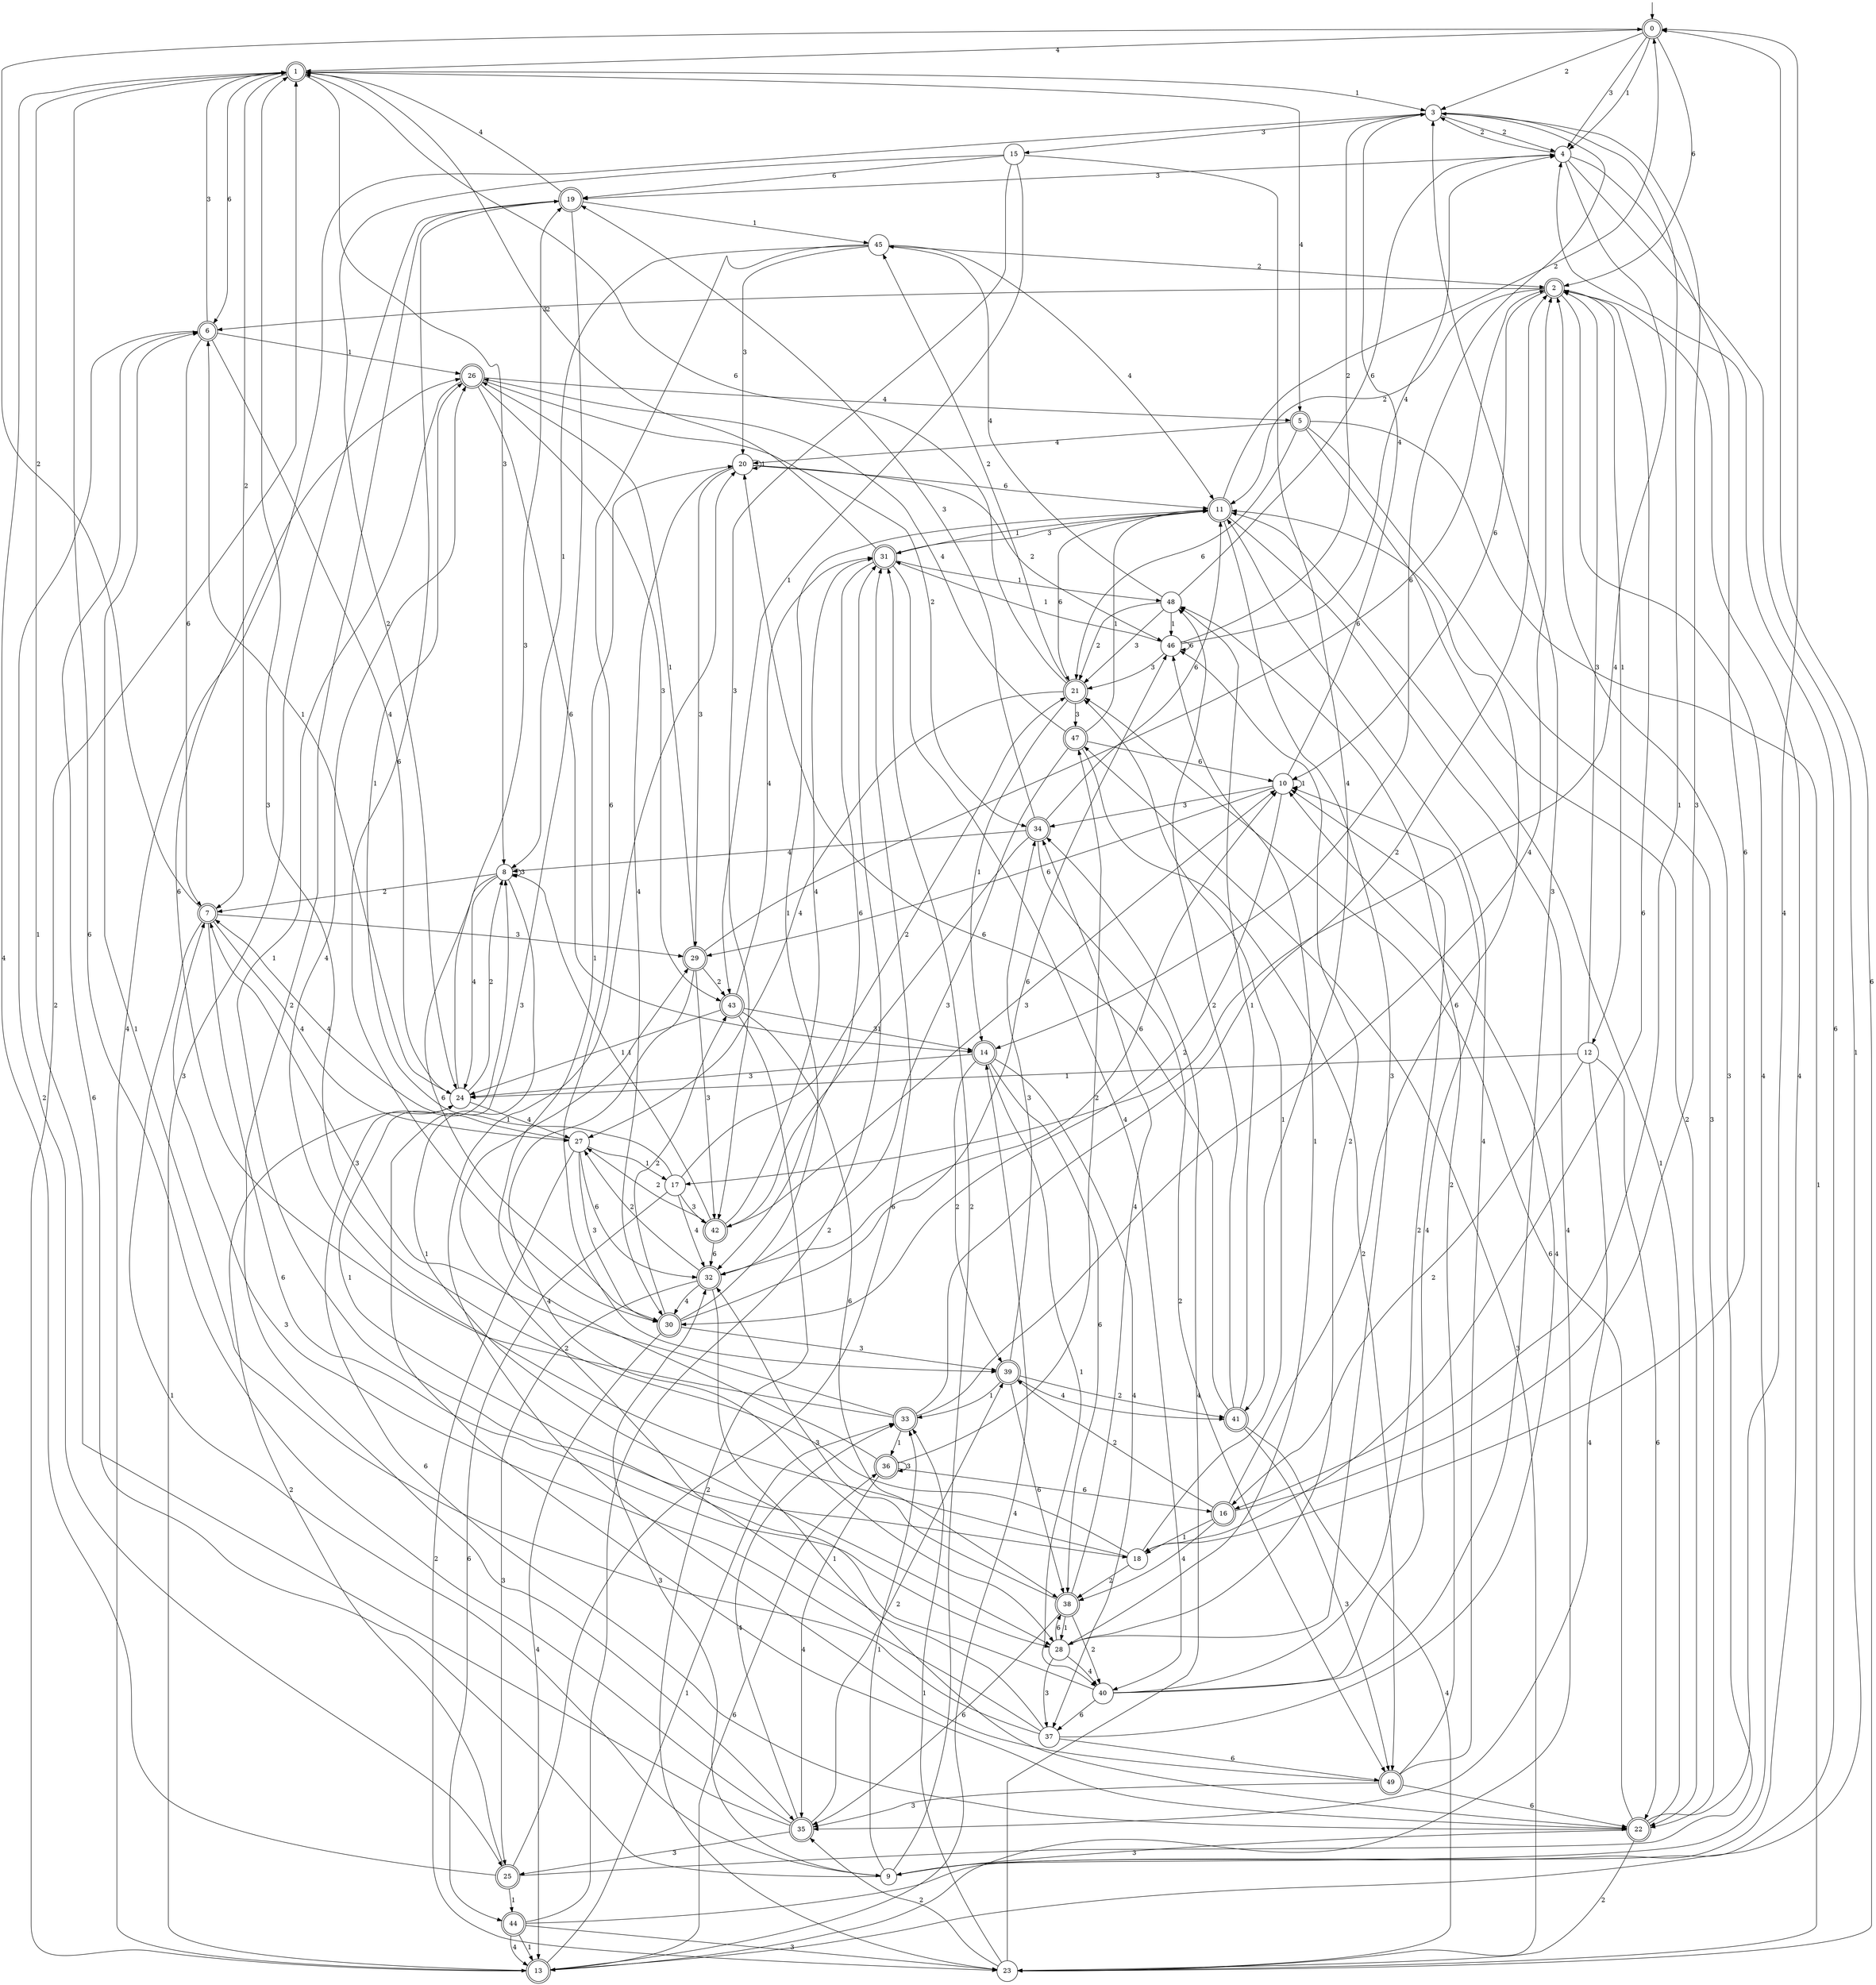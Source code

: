 digraph g {

	s0 [shape="doublecircle" label="0"];
	s1 [shape="doublecircle" label="1"];
	s2 [shape="doublecircle" label="2"];
	s3 [shape="circle" label="3"];
	s4 [shape="circle" label="4"];
	s5 [shape="doublecircle" label="5"];
	s6 [shape="doublecircle" label="6"];
	s7 [shape="doublecircle" label="7"];
	s8 [shape="circle" label="8"];
	s9 [shape="circle" label="9"];
	s10 [shape="circle" label="10"];
	s11 [shape="doublecircle" label="11"];
	s12 [shape="circle" label="12"];
	s13 [shape="doublecircle" label="13"];
	s14 [shape="doublecircle" label="14"];
	s15 [shape="circle" label="15"];
	s16 [shape="doublecircle" label="16"];
	s17 [shape="circle" label="17"];
	s18 [shape="circle" label="18"];
	s19 [shape="doublecircle" label="19"];
	s20 [shape="circle" label="20"];
	s21 [shape="doublecircle" label="21"];
	s22 [shape="doublecircle" label="22"];
	s23 [shape="circle" label="23"];
	s24 [shape="circle" label="24"];
	s25 [shape="doublecircle" label="25"];
	s26 [shape="doublecircle" label="26"];
	s27 [shape="circle" label="27"];
	s28 [shape="circle" label="28"];
	s29 [shape="doublecircle" label="29"];
	s30 [shape="doublecircle" label="30"];
	s31 [shape="doublecircle" label="31"];
	s32 [shape="doublecircle" label="32"];
	s33 [shape="doublecircle" label="33"];
	s34 [shape="doublecircle" label="34"];
	s35 [shape="doublecircle" label="35"];
	s36 [shape="doublecircle" label="36"];
	s37 [shape="circle" label="37"];
	s38 [shape="doublecircle" label="38"];
	s39 [shape="doublecircle" label="39"];
	s40 [shape="circle" label="40"];
	s41 [shape="doublecircle" label="41"];
	s42 [shape="doublecircle" label="42"];
	s43 [shape="doublecircle" label="43"];
	s44 [shape="doublecircle" label="44"];
	s45 [shape="circle" label="45"];
	s46 [shape="circle" label="46"];
	s47 [shape="doublecircle" label="47"];
	s48 [shape="circle" label="48"];
	s49 [shape="doublecircle" label="49"];
	s0 -> s1 [label="4"];
	s0 -> s2 [label="6"];
	s0 -> s3 [label="2"];
	s0 -> s4 [label="3"];
	s0 -> s4 [label="1"];
	s1 -> s5 [label="4"];
	s1 -> s6 [label="6"];
	s1 -> s7 [label="2"];
	s1 -> s8 [label="3"];
	s1 -> s3 [label="1"];
	s2 -> s9 [label="4"];
	s2 -> s10 [label="6"];
	s2 -> s11 [label="2"];
	s2 -> s6 [label="3"];
	s2 -> s12 [label="1"];
	s3 -> s13 [label="4"];
	s3 -> s14 [label="6"];
	s3 -> s4 [label="2"];
	s3 -> s15 [label="3"];
	s3 -> s16 [label="1"];
	s4 -> s17 [label="4"];
	s4 -> s18 [label="6"];
	s4 -> s3 [label="2"];
	s4 -> s19 [label="3"];
	s4 -> s13 [label="1"];
	s5 -> s20 [label="4"];
	s5 -> s21 [label="6"];
	s5 -> s22 [label="2"];
	s5 -> s22 [label="3"];
	s5 -> s23 [label="1"];
	s6 -> s24 [label="4"];
	s6 -> s7 [label="6"];
	s6 -> s25 [label="2"];
	s6 -> s1 [label="3"];
	s6 -> s26 [label="1"];
	s7 -> s27 [label="4"];
	s7 -> s28 [label="6"];
	s7 -> s0 [label="2"];
	s7 -> s29 [label="3"];
	s7 -> s9 [label="1"];
	s8 -> s24 [label="4"];
	s8 -> s30 [label="6"];
	s8 -> s7 [label="2"];
	s8 -> s8 [label="3"];
	s8 -> s28 [label="1"];
	s9 -> s2 [label="4"];
	s9 -> s6 [label="6"];
	s9 -> s31 [label="2"];
	s9 -> s32 [label="3"];
	s9 -> s33 [label="1"];
	s10 -> s3 [label="4"];
	s10 -> s29 [label="6"];
	s10 -> s30 [label="2"];
	s10 -> s34 [label="3"];
	s10 -> s10 [label="1"];
	s11 -> s13 [label="4"];
	s11 -> s21 [label="6"];
	s11 -> s0 [label="2"];
	s11 -> s28 [label="3"];
	s11 -> s31 [label="1"];
	s12 -> s35 [label="4"];
	s12 -> s22 [label="6"];
	s12 -> s16 [label="2"];
	s12 -> s2 [label="3"];
	s12 -> s24 [label="1"];
	s13 -> s14 [label="4"];
	s13 -> s36 [label="6"];
	s13 -> s1 [label="2"];
	s13 -> s19 [label="3"];
	s13 -> s33 [label="1"];
	s14 -> s37 [label="4"];
	s14 -> s38 [label="6"];
	s14 -> s39 [label="2"];
	s14 -> s24 [label="3"];
	s14 -> s40 [label="1"];
	s15 -> s41 [label="4"];
	s15 -> s19 [label="6"];
	s15 -> s24 [label="2"];
	s15 -> s42 [label="3"];
	s15 -> s43 [label="1"];
	s16 -> s38 [label="4"];
	s16 -> s11 [label="6"];
	s16 -> s39 [label="2"];
	s16 -> s3 [label="3"];
	s16 -> s18 [label="1"];
	s17 -> s32 [label="4"];
	s17 -> s44 [label="6"];
	s17 -> s21 [label="2"];
	s17 -> s42 [label="3"];
	s17 -> s26 [label="1"];
	s18 -> s26 [label="4"];
	s18 -> s2 [label="6"];
	s18 -> s38 [label="2"];
	s18 -> s1 [label="3"];
	s18 -> s21 [label="1"];
	s19 -> s1 [label="4"];
	s19 -> s30 [label="6"];
	s19 -> s35 [label="2"];
	s19 -> s22 [label="3"];
	s19 -> s45 [label="1"];
	s20 -> s30 [label="4"];
	s20 -> s11 [label="6"];
	s20 -> s46 [label="2"];
	s20 -> s29 [label="3"];
	s20 -> s20 [label="1"];
	s21 -> s27 [label="4"];
	s21 -> s1 [label="6"];
	s21 -> s45 [label="2"];
	s21 -> s47 [label="3"];
	s21 -> s14 [label="1"];
	s22 -> s0 [label="4"];
	s22 -> s21 [label="6"];
	s22 -> s23 [label="2"];
	s22 -> s9 [label="3"];
	s22 -> s11 [label="1"];
	s23 -> s34 [label="4"];
	s23 -> s0 [label="6"];
	s23 -> s35 [label="2"];
	s23 -> s47 [label="3"];
	s23 -> s33 [label="1"];
	s24 -> s27 [label="4"];
	s24 -> s22 [label="6"];
	s24 -> s8 [label="2"];
	s24 -> s19 [label="3"];
	s24 -> s6 [label="1"];
	s25 -> s1 [label="4"];
	s25 -> s31 [label="6"];
	s25 -> s24 [label="2"];
	s25 -> s2 [label="3"];
	s25 -> s44 [label="1"];
	s26 -> s5 [label="4"];
	s26 -> s14 [label="6"];
	s26 -> s34 [label="2"];
	s26 -> s43 [label="3"];
	s26 -> s18 [label="1"];
	s27 -> s7 [label="4"];
	s27 -> s32 [label="6"];
	s27 -> s23 [label="2"];
	s27 -> s30 [label="3"];
	s27 -> s17 [label="1"];
	s28 -> s40 [label="4"];
	s28 -> s38 [label="6"];
	s28 -> s46 [label="2"];
	s28 -> s37 [label="3"];
	s28 -> s46 [label="1"];
	s29 -> s28 [label="4"];
	s29 -> s2 [label="6"];
	s29 -> s43 [label="2"];
	s29 -> s42 [label="3"];
	s29 -> s26 [label="1"];
	s30 -> s13 [label="4"];
	s30 -> s46 [label="6"];
	s30 -> s43 [label="2"];
	s30 -> s39 [label="3"];
	s30 -> s11 [label="1"];
	s31 -> s40 [label="4"];
	s31 -> s32 [label="6"];
	s31 -> s1 [label="2"];
	s31 -> s11 [label="3"];
	s31 -> s48 [label="1"];
	s32 -> s30 [label="4"];
	s32 -> s10 [label="6"];
	s32 -> s27 [label="2"];
	s32 -> s25 [label="3"];
	s32 -> s22 [label="1"];
	s33 -> s2 [label="4"];
	s33 -> s26 [label="6"];
	s33 -> s2 [label="2"];
	s33 -> s7 [label="3"];
	s33 -> s36 [label="1"];
	s34 -> s8 [label="4"];
	s34 -> s11 [label="6"];
	s34 -> s49 [label="2"];
	s34 -> s19 [label="3"];
	s34 -> s42 [label="1"];
	s35 -> s33 [label="4"];
	s35 -> s1 [label="6"];
	s35 -> s39 [label="2"];
	s35 -> s25 [label="3"];
	s35 -> s1 [label="1"];
	s36 -> s35 [label="4"];
	s36 -> s16 [label="6"];
	s36 -> s47 [label="2"];
	s36 -> s36 [label="3"];
	s36 -> s20 [label="1"];
	s37 -> s10 [label="4"];
	s37 -> s49 [label="6"];
	s37 -> s29 [label="2"];
	s37 -> s7 [label="3"];
	s37 -> s6 [label="1"];
	s38 -> s34 [label="4"];
	s38 -> s35 [label="6"];
	s38 -> s40 [label="2"];
	s38 -> s32 [label="3"];
	s38 -> s28 [label="1"];
	s39 -> s41 [label="4"];
	s39 -> s38 [label="6"];
	s39 -> s41 [label="2"];
	s39 -> s34 [label="3"];
	s39 -> s33 [label="1"];
	s40 -> s10 [label="4"];
	s40 -> s37 [label="6"];
	s40 -> s10 [label="2"];
	s40 -> s3 [label="3"];
	s40 -> s8 [label="1"];
	s41 -> s23 [label="4"];
	s41 -> s20 [label="6"];
	s41 -> s48 [label="2"];
	s41 -> s49 [label="3"];
	s41 -> s48 [label="1"];
	s42 -> s31 [label="4"];
	s42 -> s32 [label="6"];
	s42 -> s27 [label="2"];
	s42 -> s10 [label="3"];
	s42 -> s8 [label="1"];
	s43 -> s31 [label="4"];
	s43 -> s38 [label="6"];
	s43 -> s23 [label="2"];
	s43 -> s14 [label="3"];
	s43 -> s24 [label="1"];
	s44 -> s13 [label="4"];
	s44 -> s4 [label="6"];
	s44 -> s31 [label="2"];
	s44 -> s23 [label="3"];
	s44 -> s13 [label="1"];
	s45 -> s11 [label="4"];
	s45 -> s39 [label="6"];
	s45 -> s2 [label="2"];
	s45 -> s20 [label="3"];
	s45 -> s8 [label="1"];
	s46 -> s4 [label="4"];
	s46 -> s46 [label="6"];
	s46 -> s3 [label="2"];
	s46 -> s21 [label="3"];
	s46 -> s31 [label="1"];
	s47 -> s26 [label="4"];
	s47 -> s10 [label="6"];
	s47 -> s49 [label="2"];
	s47 -> s32 [label="3"];
	s47 -> s11 [label="1"];
	s48 -> s45 [label="4"];
	s48 -> s4 [label="6"];
	s48 -> s21 [label="2"];
	s48 -> s21 [label="3"];
	s48 -> s46 [label="1"];
	s49 -> s11 [label="4"];
	s49 -> s22 [label="6"];
	s49 -> s48 [label="2"];
	s49 -> s35 [label="3"];
	s49 -> s20 [label="1"];

__start0 [label="" shape="none" width="0" height="0"];
__start0 -> s0;

}
